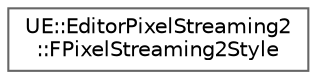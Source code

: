 digraph "Graphical Class Hierarchy"
{
 // INTERACTIVE_SVG=YES
 // LATEX_PDF_SIZE
  bgcolor="transparent";
  edge [fontname=Helvetica,fontsize=10,labelfontname=Helvetica,labelfontsize=10];
  node [fontname=Helvetica,fontsize=10,shape=box,height=0.2,width=0.4];
  rankdir="LR";
  Node0 [id="Node000000",label="UE::EditorPixelStreaming2\l::FPixelStreaming2Style",height=0.2,width=0.4,color="grey40", fillcolor="white", style="filled",URL="$d4/df4/classUE_1_1EditorPixelStreaming2_1_1FPixelStreaming2Style.html",tooltip=" "];
}
